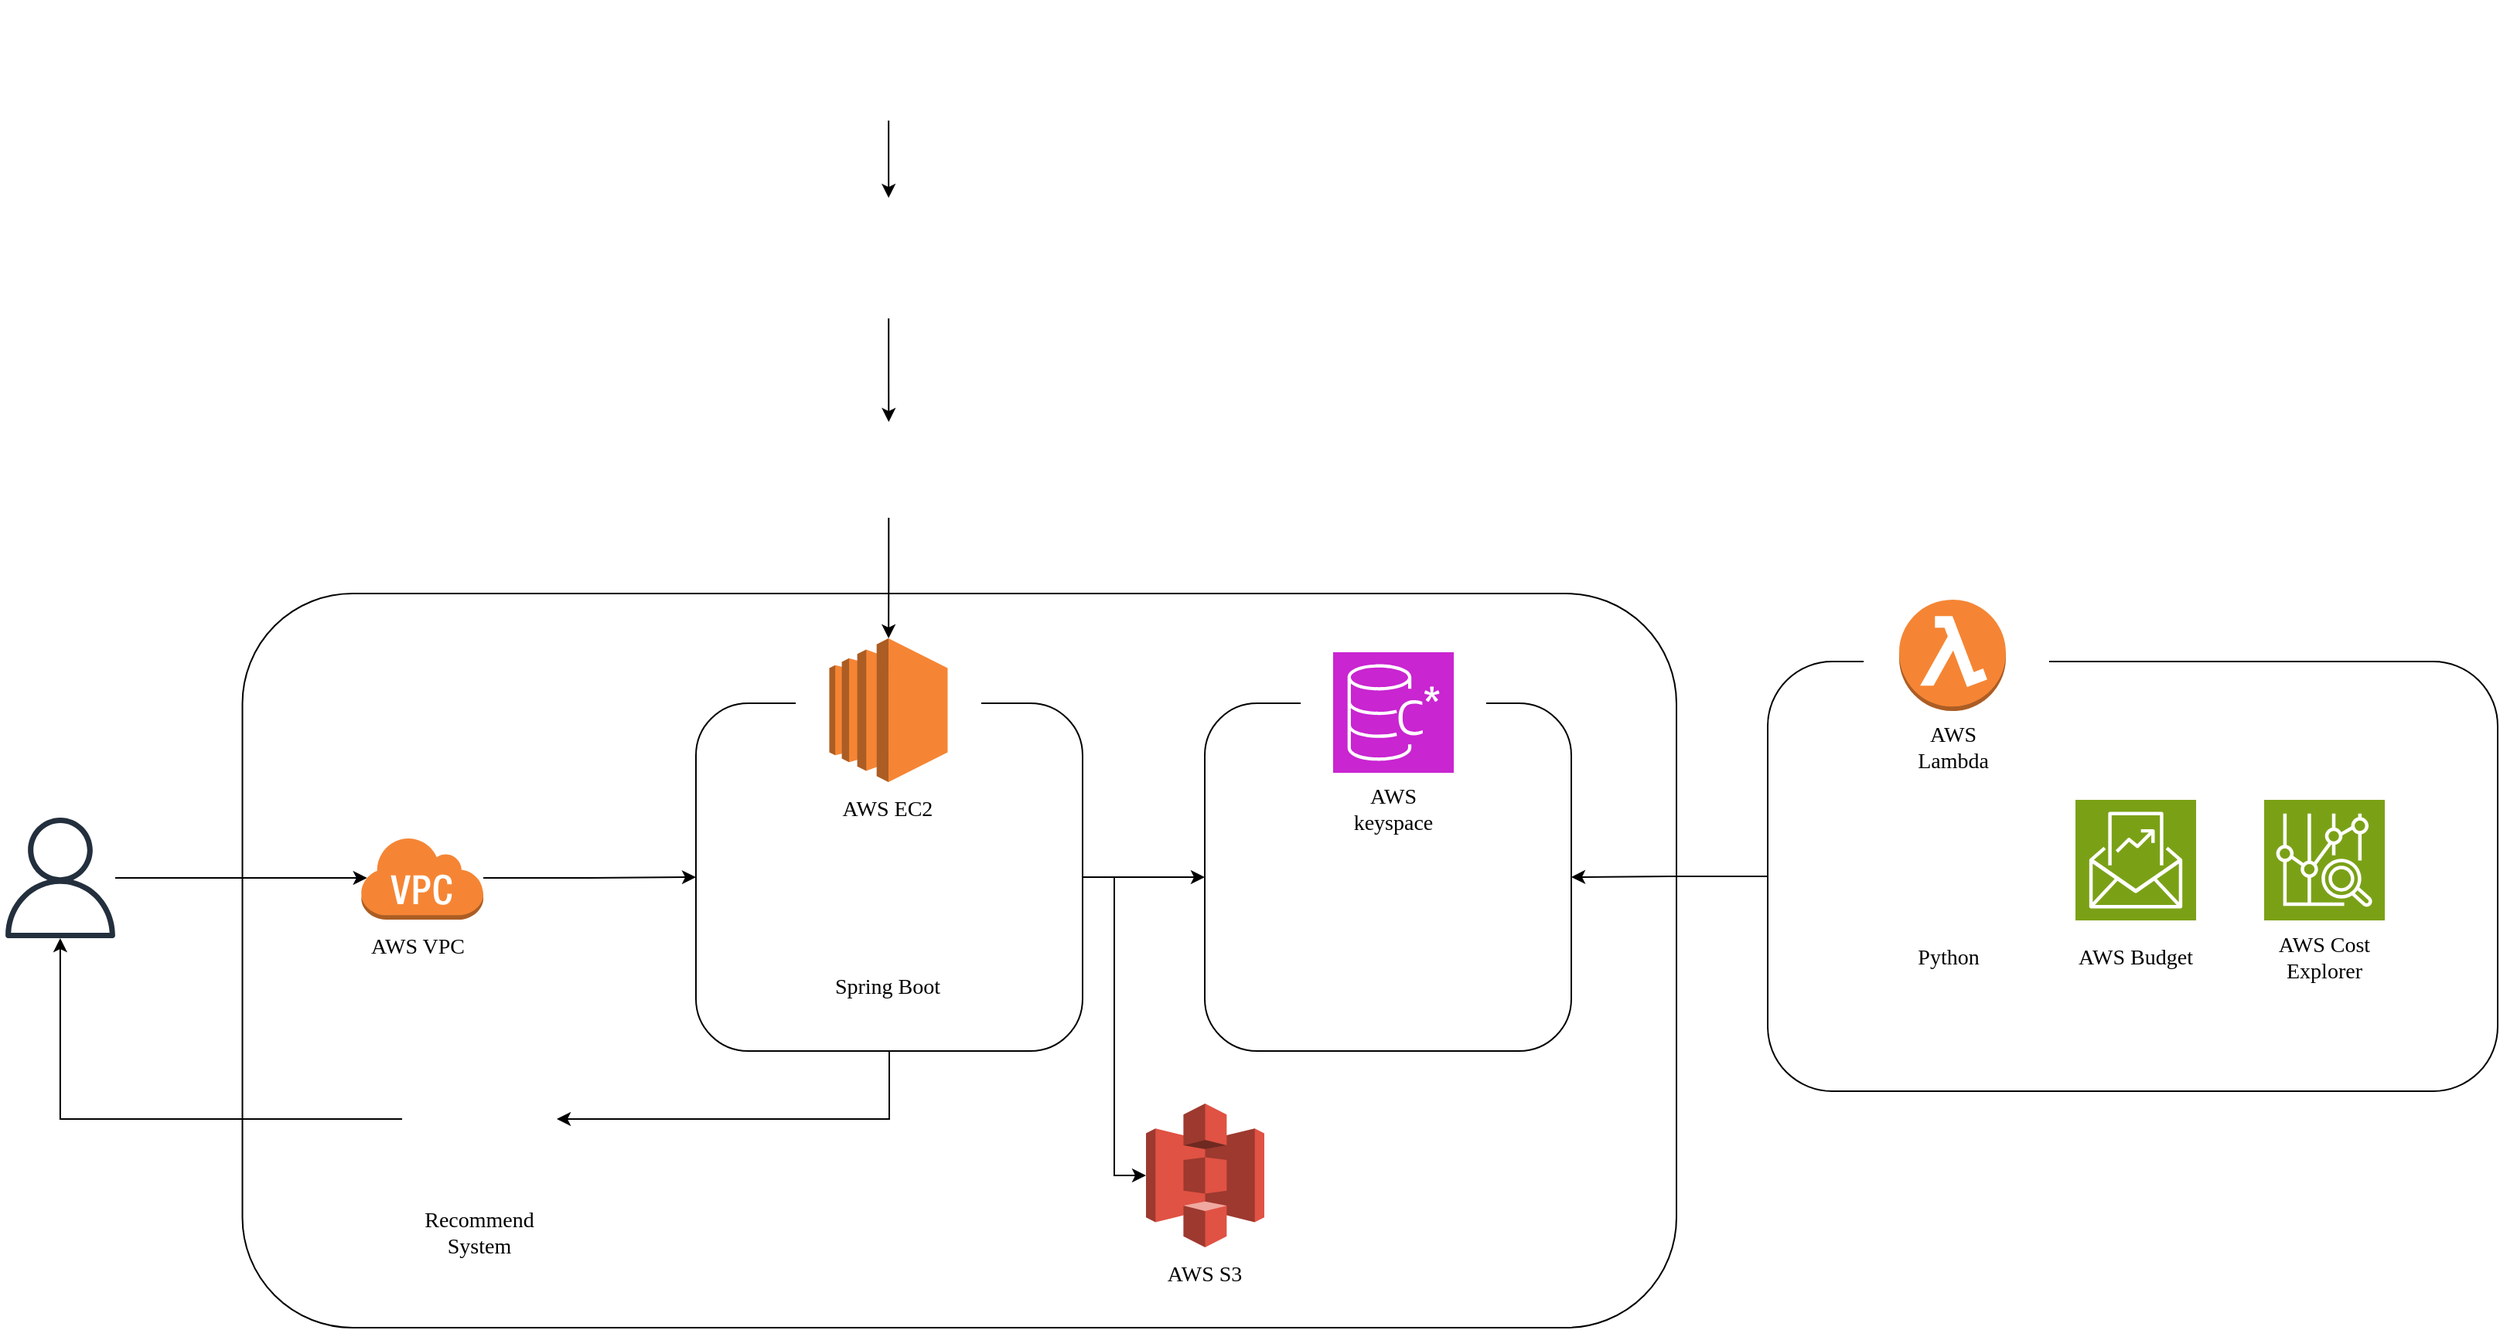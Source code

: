 <mxfile version="22.1.5" type="github">
  <diagram name="페이지-1" id="Xr4jxRICrV-NDDINeQuQ">
    <mxGraphModel dx="1843" dy="987" grid="0" gridSize="10" guides="1" tooltips="1" connect="1" arrows="1" fold="1" page="0" pageScale="1" pageWidth="827" pageHeight="1169" math="0" shadow="0">
      <root>
        <mxCell id="0" />
        <mxCell id="1" parent="0" />
        <mxCell id="dArqD83U5IKYFQFmWJ5s-73" value="" style="rounded=1;whiteSpace=wrap;html=1;" vertex="1" parent="1">
          <mxGeometry x="202.75" y="515" width="927.25" height="475" as="geometry" />
        </mxCell>
        <mxCell id="dArqD83U5IKYFQFmWJ5s-85" value="" style="edgeStyle=orthogonalEdgeStyle;rounded=0;orthogonalLoop=1;jettySize=auto;html=1;entryX=1;entryY=0.5;entryDx=0;entryDy=0;" edge="1" parent="1" source="dArqD83U5IKYFQFmWJ5s-82" target="dArqD83U5IKYFQFmWJ5s-47">
          <mxGeometry relative="1" as="geometry" />
        </mxCell>
        <mxCell id="dArqD83U5IKYFQFmWJ5s-82" value="" style="rounded=1;whiteSpace=wrap;html=1;" vertex="1" parent="1">
          <mxGeometry x="1189" y="559" width="472" height="278" as="geometry" />
        </mxCell>
        <mxCell id="dArqD83U5IKYFQFmWJ5s-83" value="" style="rounded=0;whiteSpace=wrap;html=1;strokeColor=none;" vertex="1" parent="1">
          <mxGeometry x="1251" y="553" width="120" height="60" as="geometry" />
        </mxCell>
        <mxCell id="dArqD83U5IKYFQFmWJ5s-39" value="" style="group" vertex="1" connectable="0" parent="1">
          <mxGeometry x="452" y="581" width="381.5" height="394" as="geometry" />
        </mxCell>
        <mxCell id="dArqD83U5IKYFQFmWJ5s-36" value="" style="rounded=1;whiteSpace=wrap;html=1;" vertex="1" parent="dArqD83U5IKYFQFmWJ5s-39">
          <mxGeometry x="44" y="5" width="250" height="225" as="geometry" />
        </mxCell>
        <mxCell id="dArqD83U5IKYFQFmWJ5s-38" value="" style="rounded=0;whiteSpace=wrap;html=1;strokeColor=none;" vertex="1" parent="dArqD83U5IKYFQFmWJ5s-39">
          <mxGeometry x="108.5" width="120" height="60" as="geometry" />
        </mxCell>
        <mxCell id="dArqD83U5IKYFQFmWJ5s-27" value="" style="group" vertex="1" connectable="0" parent="dArqD83U5IKYFQFmWJ5s-39">
          <mxGeometry x="130.25" y="-37" width="76.5" height="129" as="geometry" />
        </mxCell>
        <mxCell id="dArqD83U5IKYFQFmWJ5s-1" value="" style="outlineConnect=0;dashed=0;verticalLabelPosition=bottom;verticalAlign=top;align=center;html=1;shape=mxgraph.aws3.ec2;fillColor=#F58534;gradientColor=none;" vertex="1" parent="dArqD83U5IKYFQFmWJ5s-27">
          <mxGeometry width="76.5" height="93" as="geometry" />
        </mxCell>
        <mxCell id="dArqD83U5IKYFQFmWJ5s-9" value="&lt;font face=&quot;Comic Sans MS&quot; style=&quot;font-size: 14px;&quot;&gt;AWS EC2&lt;/font&gt;" style="text;html=1;strokeColor=none;fillColor=none;align=center;verticalAlign=middle;whiteSpace=wrap;rounded=0;" vertex="1" parent="dArqD83U5IKYFQFmWJ5s-27">
          <mxGeometry y="93" width="76" height="36" as="geometry" />
        </mxCell>
        <mxCell id="dArqD83U5IKYFQFmWJ5s-31" value="" style="group" vertex="1" connectable="0" parent="dArqD83U5IKYFQFmWJ5s-39">
          <mxGeometry x="130.0" y="97" width="77.06" height="109.57" as="geometry" />
        </mxCell>
        <mxCell id="dArqD83U5IKYFQFmWJ5s-2" value="" style="shape=image;verticalLabelPosition=bottom;labelBackgroundColor=default;verticalAlign=top;aspect=fixed;imageAspect=0;image=https://img1.daumcdn.net/thumb/R800x0/?scode=mtistory2&amp;fname=https%3A%2F%2Fblog.kakaocdn.net%2Fdn%2FcLzdCd%2FbtqGbqyr9yY%2FGPsl676qiTVKQTHRhwaWt1%2Fimg.png;clipPath=inset(20% 27% 19.5% 27%);" vertex="1" parent="dArqD83U5IKYFQFmWJ5s-31">
          <mxGeometry width="77.06" height="67.57" as="geometry" />
        </mxCell>
        <mxCell id="dArqD83U5IKYFQFmWJ5s-17" value="&lt;font face=&quot;Comic Sans MS&quot;&gt;&lt;span style=&quot;font-size: 14px;&quot;&gt;Spring Boot&lt;/span&gt;&lt;/font&gt;" style="text;html=1;strokeColor=none;fillColor=none;align=center;verticalAlign=middle;whiteSpace=wrap;rounded=0;" vertex="1" parent="dArqD83U5IKYFQFmWJ5s-31">
          <mxGeometry y="73.57" width="76" height="36" as="geometry" />
        </mxCell>
        <mxCell id="dArqD83U5IKYFQFmWJ5s-28" value="" style="group" vertex="1" connectable="0" parent="dArqD83U5IKYFQFmWJ5s-39">
          <mxGeometry x="335" y="264" width="76.5" height="129" as="geometry" />
        </mxCell>
        <mxCell id="dArqD83U5IKYFQFmWJ5s-4" value="" style="outlineConnect=0;dashed=0;verticalLabelPosition=bottom;verticalAlign=top;align=center;html=1;shape=mxgraph.aws3.s3;fillColor=#E05243;gradientColor=none;" vertex="1" parent="dArqD83U5IKYFQFmWJ5s-28">
          <mxGeometry width="76.5" height="93" as="geometry" />
        </mxCell>
        <mxCell id="dArqD83U5IKYFQFmWJ5s-11" value="&lt;font face=&quot;Comic Sans MS&quot; style=&quot;font-size: 14px;&quot;&gt;AWS S3&lt;/font&gt;" style="text;html=1;strokeColor=none;fillColor=none;align=center;verticalAlign=middle;whiteSpace=wrap;rounded=0;" vertex="1" parent="dArqD83U5IKYFQFmWJ5s-28">
          <mxGeometry y="93" width="76" height="36" as="geometry" />
        </mxCell>
        <mxCell id="dArqD83U5IKYFQFmWJ5s-55" value="" style="edgeStyle=orthogonalEdgeStyle;rounded=0;orthogonalLoop=1;jettySize=auto;html=1;entryX=0;entryY=0.5;entryDx=0;entryDy=0;entryPerimeter=0;exitX=1;exitY=0.5;exitDx=0;exitDy=0;" edge="1" parent="dArqD83U5IKYFQFmWJ5s-39" source="dArqD83U5IKYFQFmWJ5s-36" target="dArqD83U5IKYFQFmWJ5s-4">
          <mxGeometry relative="1" as="geometry" />
        </mxCell>
        <mxCell id="dArqD83U5IKYFQFmWJ5s-70" value="" style="edgeStyle=orthogonalEdgeStyle;rounded=0;orthogonalLoop=1;jettySize=auto;html=1;" edge="1" parent="1" source="dArqD83U5IKYFQFmWJ5s-25" target="dArqD83U5IKYFQFmWJ5s-26">
          <mxGeometry relative="1" as="geometry" />
        </mxCell>
        <mxCell id="dArqD83U5IKYFQFmWJ5s-25" value="" style="shape=image;verticalLabelPosition=bottom;labelBackgroundColor=default;verticalAlign=top;aspect=fixed;imageAspect=0;image=https://images.velog.io/images/gil0127/post/95d5dd68-5b48-409c-9080-93a63b2cad42/12345667.png;clipPath=inset(18.64% 53.67% 19.23% 11.33%);" vertex="1" parent="1">
          <mxGeometry x="581.58" y="131" width="78" height="78" as="geometry" />
        </mxCell>
        <mxCell id="dArqD83U5IKYFQFmWJ5s-71" value="" style="edgeStyle=orthogonalEdgeStyle;rounded=0;orthogonalLoop=1;jettySize=auto;html=1;" edge="1" parent="1" source="dArqD83U5IKYFQFmWJ5s-26" target="dArqD83U5IKYFQFmWJ5s-69">
          <mxGeometry relative="1" as="geometry" />
        </mxCell>
        <mxCell id="dArqD83U5IKYFQFmWJ5s-26" value="" style="shape=image;verticalLabelPosition=bottom;labelBackgroundColor=default;verticalAlign=top;aspect=fixed;imageAspect=0;image=https://images.velog.io/images/gil0127/post/95d5dd68-5b48-409c-9080-93a63b2cad42/12345667.png;clipPath=inset(17.46% 10.33% 23.37% 56.33%);" vertex="1" parent="1">
          <mxGeometry x="581.58" y="259" width="78" height="78" as="geometry" />
        </mxCell>
        <mxCell id="dArqD83U5IKYFQFmWJ5s-29" value="" style="group" vertex="1" connectable="0" parent="1">
          <mxGeometry x="1271" y="519" width="76" height="114" as="geometry" />
        </mxCell>
        <mxCell id="dArqD83U5IKYFQFmWJ5s-7" value="" style="outlineConnect=0;dashed=0;verticalLabelPosition=bottom;verticalAlign=top;align=center;html=1;shape=mxgraph.aws3.lambda_function;fillColor=#F58534;gradientColor=none;" vertex="1" parent="dArqD83U5IKYFQFmWJ5s-29">
          <mxGeometry x="3" width="69" height="72" as="geometry" />
        </mxCell>
        <mxCell id="dArqD83U5IKYFQFmWJ5s-15" value="&lt;font face=&quot;Comic Sans MS&quot; style=&quot;font-size: 14px;&quot;&gt;AWS Lambda&lt;/font&gt;" style="text;html=1;strokeColor=none;fillColor=none;align=center;verticalAlign=middle;whiteSpace=wrap;rounded=0;" vertex="1" parent="dArqD83U5IKYFQFmWJ5s-29">
          <mxGeometry y="78" width="76" height="36" as="geometry" />
        </mxCell>
        <mxCell id="dArqD83U5IKYFQFmWJ5s-30" value="" style="group" vertex="1" connectable="0" parent="1">
          <mxGeometry x="279" y="672" width="79.5" height="90" as="geometry" />
        </mxCell>
        <mxCell id="dArqD83U5IKYFQFmWJ5s-8" value="" style="outlineConnect=0;dashed=0;verticalLabelPosition=bottom;verticalAlign=top;align=center;html=1;shape=mxgraph.aws3.virtual_private_cloud;fillColor=#F58534;gradientColor=none;" vertex="1" parent="dArqD83U5IKYFQFmWJ5s-30">
          <mxGeometry width="79.5" height="54" as="geometry" />
        </mxCell>
        <mxCell id="dArqD83U5IKYFQFmWJ5s-16" value="&lt;font face=&quot;Comic Sans MS&quot; style=&quot;font-size: 14px;&quot;&gt;AWS VPC&amp;nbsp;&lt;/font&gt;" style="text;html=1;strokeColor=none;fillColor=none;align=center;verticalAlign=middle;whiteSpace=wrap;rounded=0;" vertex="1" parent="dArqD83U5IKYFQFmWJ5s-30">
          <mxGeometry x="1" y="54" width="76" height="36" as="geometry" />
        </mxCell>
        <mxCell id="dArqD83U5IKYFQFmWJ5s-32" value="" style="group" vertex="1" connectable="0" parent="1">
          <mxGeometry x="1510" y="648.5" width="80.39" height="120" as="geometry" />
        </mxCell>
        <mxCell id="dArqD83U5IKYFQFmWJ5s-12" value="" style="sketch=0;points=[[0,0,0],[0.25,0,0],[0.5,0,0],[0.75,0,0],[1,0,0],[0,1,0],[0.25,1,0],[0.5,1,0],[0.75,1,0],[1,1,0],[0,0.25,0],[0,0.5,0],[0,0.75,0],[1,0.25,0],[1,0.5,0],[1,0.75,0]];outlineConnect=0;fontColor=#232F3E;fillColor=#7AA116;strokeColor=#ffffff;dashed=0;verticalLabelPosition=bottom;verticalAlign=top;align=center;html=1;fontSize=12;fontStyle=0;aspect=fixed;shape=mxgraph.aws4.resourceIcon;resIcon=mxgraph.aws4.cost_explorer;" vertex="1" parent="dArqD83U5IKYFQFmWJ5s-32">
          <mxGeometry width="78" height="78" as="geometry" />
        </mxCell>
        <mxCell id="dArqD83U5IKYFQFmWJ5s-18" value="&lt;font face=&quot;Comic Sans MS&quot;&gt;&lt;span style=&quot;font-size: 14px;&quot;&gt;AWS Cost Explorer&lt;br&gt;&lt;/span&gt;&lt;/font&gt;" style="text;html=1;strokeColor=none;fillColor=none;align=center;verticalAlign=middle;whiteSpace=wrap;rounded=0;" vertex="1" parent="dArqD83U5IKYFQFmWJ5s-32">
          <mxGeometry x="1" y="84" width="76" height="36" as="geometry" />
        </mxCell>
        <mxCell id="dArqD83U5IKYFQFmWJ5s-33" value="" style="group" vertex="1" connectable="0" parent="1">
          <mxGeometry x="1388" y="648.5" width="78" height="120" as="geometry" />
        </mxCell>
        <mxCell id="dArqD83U5IKYFQFmWJ5s-13" value="" style="sketch=0;points=[[0,0,0],[0.25,0,0],[0.5,0,0],[0.75,0,0],[1,0,0],[0,1,0],[0.25,1,0],[0.5,1,0],[0.75,1,0],[1,1,0],[0,0.25,0],[0,0.5,0],[0,0.75,0],[1,0.25,0],[1,0.5,0],[1,0.75,0]];outlineConnect=0;fontColor=#232F3E;fillColor=#7AA116;strokeColor=#ffffff;dashed=0;verticalLabelPosition=bottom;verticalAlign=top;align=center;html=1;fontSize=12;fontStyle=0;aspect=fixed;shape=mxgraph.aws4.resourceIcon;resIcon=mxgraph.aws4.budgets_2;" vertex="1" parent="dArqD83U5IKYFQFmWJ5s-33">
          <mxGeometry width="78" height="78" as="geometry" />
        </mxCell>
        <mxCell id="dArqD83U5IKYFQFmWJ5s-19" value="&lt;font face=&quot;Comic Sans MS&quot;&gt;&lt;span style=&quot;font-size: 14px;&quot;&gt;AWS Budget&lt;br&gt;&lt;/span&gt;&lt;/font&gt;" style="text;html=1;strokeColor=none;fillColor=none;align=center;verticalAlign=middle;whiteSpace=wrap;rounded=0;" vertex="1" parent="dArqD83U5IKYFQFmWJ5s-33">
          <mxGeometry x="1" y="84" width="76" height="36" as="geometry" />
        </mxCell>
        <mxCell id="dArqD83U5IKYFQFmWJ5s-42" value="" style="edgeStyle=orthogonalEdgeStyle;rounded=0;orthogonalLoop=1;jettySize=auto;html=1;entryX=0;entryY=0.5;entryDx=0;entryDy=0;" edge="1" parent="1" source="dArqD83U5IKYFQFmWJ5s-8" target="dArqD83U5IKYFQFmWJ5s-36">
          <mxGeometry relative="1" as="geometry">
            <mxPoint x="526" y="561" as="targetPoint" />
          </mxGeometry>
        </mxCell>
        <mxCell id="dArqD83U5IKYFQFmWJ5s-47" value="" style="rounded=1;whiteSpace=wrap;html=1;" vertex="1" parent="1">
          <mxGeometry x="825" y="586" width="237" height="225" as="geometry" />
        </mxCell>
        <mxCell id="dArqD83U5IKYFQFmWJ5s-48" value="" style="rounded=0;whiteSpace=wrap;html=1;strokeColor=none;" vertex="1" parent="1">
          <mxGeometry x="875.5" y="588" width="120" height="60" as="geometry" />
        </mxCell>
        <mxCell id="dArqD83U5IKYFQFmWJ5s-22" value="" style="shape=image;verticalLabelPosition=bottom;labelBackgroundColor=default;verticalAlign=top;aspect=fixed;imageAspect=0;image=https://upload.wikimedia.org/wikipedia/commons/thumb/5/5e/Cassandra_logo.svg/1200px-Cassandra_logo.svg.png;" vertex="1" parent="1">
          <mxGeometry x="913.19" y="701" width="77.61" height="52" as="geometry" />
        </mxCell>
        <mxCell id="dArqD83U5IKYFQFmWJ5s-56" value="" style="edgeStyle=orthogonalEdgeStyle;rounded=0;orthogonalLoop=1;jettySize=auto;html=1;exitX=1;exitY=0.5;exitDx=0;exitDy=0;entryX=0;entryY=0.5;entryDx=0;entryDy=0;" edge="1" parent="1" source="dArqD83U5IKYFQFmWJ5s-36" target="dArqD83U5IKYFQFmWJ5s-47">
          <mxGeometry relative="1" as="geometry">
            <mxPoint x="669" y="722" as="sourcePoint" />
            <mxPoint x="835" y="673" as="targetPoint" />
          </mxGeometry>
        </mxCell>
        <mxCell id="dArqD83U5IKYFQFmWJ5s-57" value="" style="sketch=0;outlineConnect=0;fontColor=#232F3E;gradientColor=none;fillColor=#232F3D;strokeColor=none;dashed=0;verticalLabelPosition=bottom;verticalAlign=top;align=center;html=1;fontSize=12;fontStyle=0;aspect=fixed;pointerEvents=1;shape=mxgraph.aws4.user;" vertex="1" parent="1">
          <mxGeometry x="46" y="660" width="78" height="78" as="geometry" />
        </mxCell>
        <mxCell id="dArqD83U5IKYFQFmWJ5s-58" value="" style="edgeStyle=orthogonalEdgeStyle;rounded=0;orthogonalLoop=1;jettySize=auto;html=1;entryX=0.055;entryY=0.5;entryDx=0;entryDy=0;entryPerimeter=0;" edge="1" parent="1" source="dArqD83U5IKYFQFmWJ5s-57" target="dArqD83U5IKYFQFmWJ5s-8">
          <mxGeometry relative="1" as="geometry">
            <mxPoint x="39" y="845" as="sourcePoint" />
            <mxPoint x="235" y="846" as="targetPoint" />
          </mxGeometry>
        </mxCell>
        <mxCell id="dArqD83U5IKYFQFmWJ5s-72" value="" style="edgeStyle=orthogonalEdgeStyle;rounded=0;orthogonalLoop=1;jettySize=auto;html=1;" edge="1" parent="1" source="dArqD83U5IKYFQFmWJ5s-69" target="dArqD83U5IKYFQFmWJ5s-1">
          <mxGeometry relative="1" as="geometry" />
        </mxCell>
        <mxCell id="dArqD83U5IKYFQFmWJ5s-69" value="" style="shape=image;verticalLabelPosition=bottom;labelBackgroundColor=default;verticalAlign=top;aspect=fixed;imageAspect=0;image=https://velog.velcdn.com/images/leeeeeyeon/post/45605595-6341-454e-a28f-f2569878eab5/image.png;clipPath=inset(24.56% 31% 22.19% 31.33%);" vertex="1" parent="1">
          <mxGeometry x="581.73" y="404" width="77.85" height="62" as="geometry" />
        </mxCell>
        <mxCell id="dArqD83U5IKYFQFmWJ5s-75" value="" style="group" vertex="1" connectable="0" parent="1">
          <mxGeometry x="897" y="553" width="110" height="120" as="geometry" />
        </mxCell>
        <mxCell id="dArqD83U5IKYFQFmWJ5s-76" value="" style="rounded=0;whiteSpace=wrap;html=1;strokeColor=none;" vertex="1" parent="dArqD83U5IKYFQFmWJ5s-75">
          <mxGeometry x="-10" y="27" width="120" height="60" as="geometry" />
        </mxCell>
        <mxCell id="dArqD83U5IKYFQFmWJ5s-20" value="" style="sketch=0;points=[[0,0,0],[0.25,0,0],[0.5,0,0],[0.75,0,0],[1,0,0],[0,1,0],[0.25,1,0],[0.5,1,0],[0.75,1,0],[1,1,0],[0,0.25,0],[0,0.5,0],[0,0.75,0],[1,0.25,0],[1,0.5,0],[1,0.75,0]];outlineConnect=0;fontColor=#232F3E;fillColor=#C925D1;strokeColor=#ffffff;dashed=0;verticalLabelPosition=bottom;verticalAlign=top;align=center;html=1;fontSize=12;fontStyle=0;aspect=fixed;shape=mxgraph.aws4.resourceIcon;resIcon=mxgraph.aws4.keyspaces;" vertex="1" parent="dArqD83U5IKYFQFmWJ5s-75">
          <mxGeometry x="11" width="78" height="78" as="geometry" />
        </mxCell>
        <mxCell id="dArqD83U5IKYFQFmWJ5s-21" value="&lt;font face=&quot;Comic Sans MS&quot;&gt;&lt;span style=&quot;font-size: 14px;&quot;&gt;AWS keyspace&lt;br&gt;&lt;/span&gt;&lt;/font&gt;" style="text;html=1;strokeColor=none;fillColor=none;align=center;verticalAlign=middle;whiteSpace=wrap;rounded=0;" vertex="1" parent="dArqD83U5IKYFQFmWJ5s-75">
          <mxGeometry x="11" y="84" width="78" height="36" as="geometry" />
        </mxCell>
        <mxCell id="dArqD83U5IKYFQFmWJ5s-90" value="" style="group" vertex="1" connectable="0" parent="1">
          <mxGeometry x="306" y="805" width="100" height="142" as="geometry" />
        </mxCell>
        <mxCell id="dArqD83U5IKYFQFmWJ5s-87" value="" style="shape=image;verticalLabelPosition=bottom;labelBackgroundColor=default;verticalAlign=top;aspect=fixed;imageAspect=0;image=https://cdn-icons-png.flaticon.com/512/1965/1965706.png;" vertex="1" parent="dArqD83U5IKYFQFmWJ5s-90">
          <mxGeometry width="100" height="100" as="geometry" />
        </mxCell>
        <mxCell id="dArqD83U5IKYFQFmWJ5s-89" value="&lt;font face=&quot;Comic Sans MS&quot;&gt;&lt;span style=&quot;font-size: 14px;&quot;&gt;Recommend System&lt;/span&gt;&lt;/font&gt;" style="text;html=1;strokeColor=none;fillColor=none;align=center;verticalAlign=middle;whiteSpace=wrap;rounded=0;" vertex="1" parent="dArqD83U5IKYFQFmWJ5s-90">
          <mxGeometry x="12" y="106" width="76" height="36" as="geometry" />
        </mxCell>
        <mxCell id="dArqD83U5IKYFQFmWJ5s-92" value="" style="edgeStyle=orthogonalEdgeStyle;rounded=0;orthogonalLoop=1;jettySize=auto;html=1;entryX=1;entryY=0.5;entryDx=0;entryDy=0;exitX=0.5;exitY=1;exitDx=0;exitDy=0;" edge="1" parent="1" source="dArqD83U5IKYFQFmWJ5s-36" target="dArqD83U5IKYFQFmWJ5s-87">
          <mxGeometry relative="1" as="geometry">
            <mxPoint x="621" y="888" as="targetPoint" />
          </mxGeometry>
        </mxCell>
        <mxCell id="dArqD83U5IKYFQFmWJ5s-93" value="" style="edgeStyle=orthogonalEdgeStyle;rounded=0;orthogonalLoop=1;jettySize=auto;html=1;exitX=0;exitY=0.5;exitDx=0;exitDy=0;" edge="1" parent="1" source="dArqD83U5IKYFQFmWJ5s-87" target="dArqD83U5IKYFQFmWJ5s-57">
          <mxGeometry relative="1" as="geometry">
            <mxPoint x="182" y="900" as="sourcePoint" />
            <mxPoint x="-33" y="947" as="targetPoint" />
          </mxGeometry>
        </mxCell>
        <mxCell id="dArqD83U5IKYFQFmWJ5s-96" value="" style="group" vertex="1" connectable="0" parent="1">
          <mxGeometry x="1264" y="648" width="80" height="121" as="geometry" />
        </mxCell>
        <mxCell id="dArqD83U5IKYFQFmWJ5s-80" value="" style="shape=image;verticalLabelPosition=bottom;labelBackgroundColor=default;verticalAlign=top;aspect=fixed;imageAspect=0;image=https://upload.wikimedia.org/wikipedia/commons/thumb/c/c3/Python-logo-notext.svg/1200px-Python-logo-notext.svg.png;" vertex="1" parent="dArqD83U5IKYFQFmWJ5s-96">
          <mxGeometry width="79.39" height="87" as="geometry" />
        </mxCell>
        <mxCell id="dArqD83U5IKYFQFmWJ5s-81" value="Python" style="text;html=1;strokeColor=none;fillColor=none;align=center;verticalAlign=middle;whiteSpace=wrap;rounded=0;fontSize=14;fontFamily=Comic Sans MS;" vertex="1" parent="dArqD83U5IKYFQFmWJ5s-96">
          <mxGeometry x="4" y="85" width="76" height="36" as="geometry" />
        </mxCell>
      </root>
    </mxGraphModel>
  </diagram>
</mxfile>
